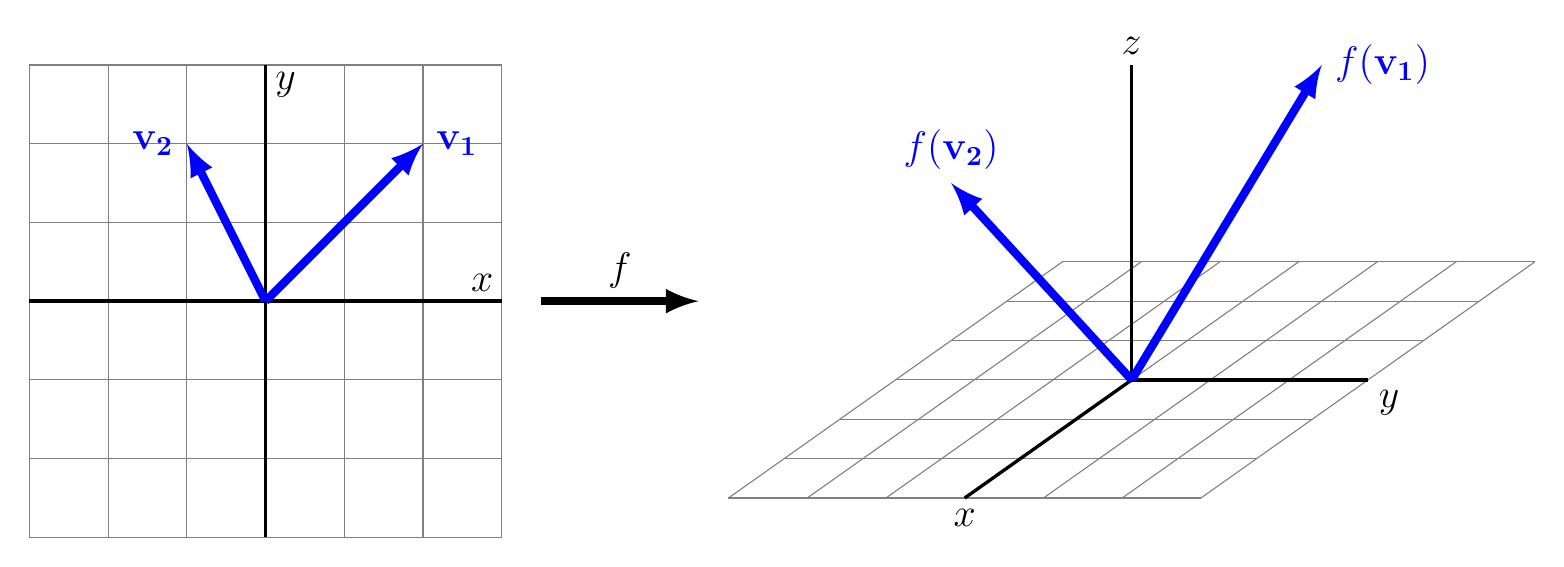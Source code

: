 \begin{tikzpicture}[x={(-0.707cm,-0.5cm)}, y={(1cm,0cm)}, z={(0cm,1cm)},scale=1]

\draw[-latex,line width=3pt] (0,3.5,0) -- node[above] {\Large$f$} (0,5.5,0);

% domain = R^2, left
\begin{scope}[shift={(0,0,0)}]
% Plot points (x,y) in the form (0,x,y) below:
%\fill[blue!10] (0,-3.5,-3.5) rectangle (0,3.5,3.5);
\draw[gray] (0,-3,-3) grid (0,3,3);
\draw[color=black, very thick] (0,-3,0) -- (0,3,0);
\draw[color=black, very thick] (0,0,-3) -- (0,0,3);
\draw (0,2.75,0) node[above] {\Large$x$};
\draw (0,0,2.75) node[right] {\Large$y$};
\draw [-latex, blue, line width=3pt] (0,0,0) -- (0,2,2) node[right] {\Large $\mathbf{v_1}$};
\draw [-latex, blue, line width=3pt] (0,0,0) -- (0,-1,2) node[left] {\Large $\mathbf{v_2}$};
%\draw [-latex, blue, line width=3pt] (0,0,0) -- (0,0,-2) node[right] {\Large $f(\mathbf{v_3})$};
\end{scope}

% codomain = R^3, right
\begin{scope}[shift={(0,11,-1)}]
%\fill[blue!10] (0,-5.1,-2.5) rectangle (0,5.1,4.5);
% planar grids
\def\imin{-3}\def\imax{3}
\def\jmin{-3}\def\jmax{3}
\def\nx{-1} \def\ny{3} \def\nz{3} % n = u cross v

\def\ux{1} \def\uy{0} \def\uz{0} % components of the vector u
\def\vx{0} \def\vy{1} \def\vz{0} % components of the vector v

\foreach \j in {\jmin,...,\jmax}{
	\draw[gray] (\ux*\imin + \vx*\j, \uy*\imin + \vy*\j, \uz*\imin + \vz*\j) -- (\ux*\imax + \vx*\j, \uy*\imax + \vy*\j, \uz*\imax + \vz*\j);
}
\foreach \i in {\imin,...,\imax}{
	\draw[gray] (\vx*\jmin + \ux*\i, \vy*\jmin + \uy*\i, \vz*\jmin + \uz*\i) -- (\vx*\jmax + \ux*\i, \vy*\jmax + \uy*\i, \vz*\jmax + \uz*\i);
}

% coordinate axes
\draw[very thick] (0,0,0) -- (3, 0,  0) node [below] {\Large $x$};
\draw[very thick] (0,0,0) -- (0, 3, 0) node [below right] {\Large $y$};
\draw[very thick] (0,0,0) -- (0, 0, 4) node [above] {\Large $z$};

\draw[-latex,blue, line width=3pt] (0,0,0) -- (-2,1,3) node[right] {\Large $f(\mathbf{v_1})$};
\draw[-latex,blue, line width=3pt] (0,0,0) -- (-1,-3,2) node[above] {\Large $f(\mathbf{v_2})$};
\end{scope}



\end{tikzpicture}
